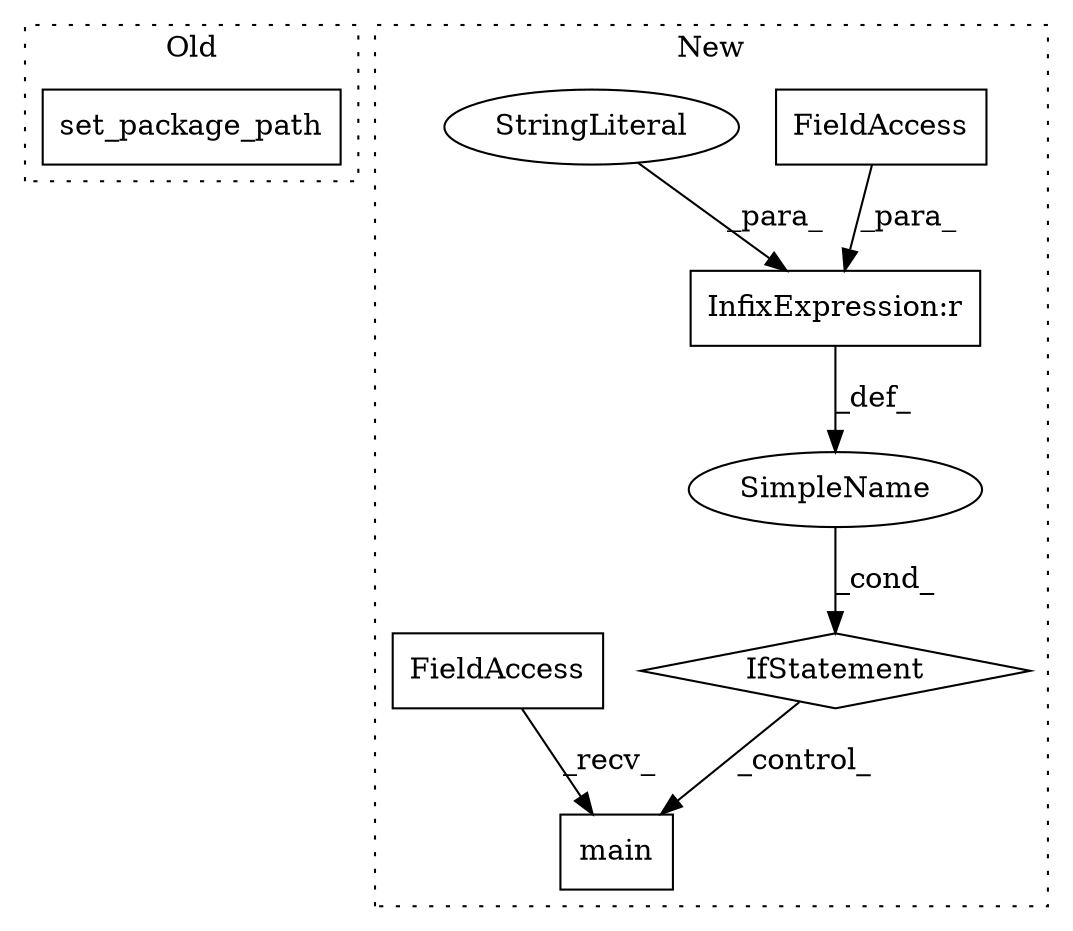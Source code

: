 digraph G {
subgraph cluster0 {
1 [label="set_package_path" a="32" s="243" l="18" shape="box"];
label = "Old";
style="dotted";
}
subgraph cluster1 {
2 [label="main" a="32" s="1291" l="6" shape="box"];
3 [label="InfixExpression:r" a="27" s="1258" l="4" shape="box"];
4 [label="FieldAccess" a="22" s="1250" l="8" shape="box"];
5 [label="SimpleName" a="42" s="" l="" shape="ellipse"];
6 [label="IfStatement" a="25" s="1246,1272" l="4,2" shape="diamond"];
7 [label="StringLiteral" a="45" s="1262" l="10" shape="ellipse"];
8 [label="FieldAccess" a="22" s="1282" l="8" shape="box"];
label = "New";
style="dotted";
}
3 -> 5 [label="_def_"];
4 -> 3 [label="_para_"];
5 -> 6 [label="_cond_"];
6 -> 2 [label="_control_"];
7 -> 3 [label="_para_"];
8 -> 2 [label="_recv_"];
}